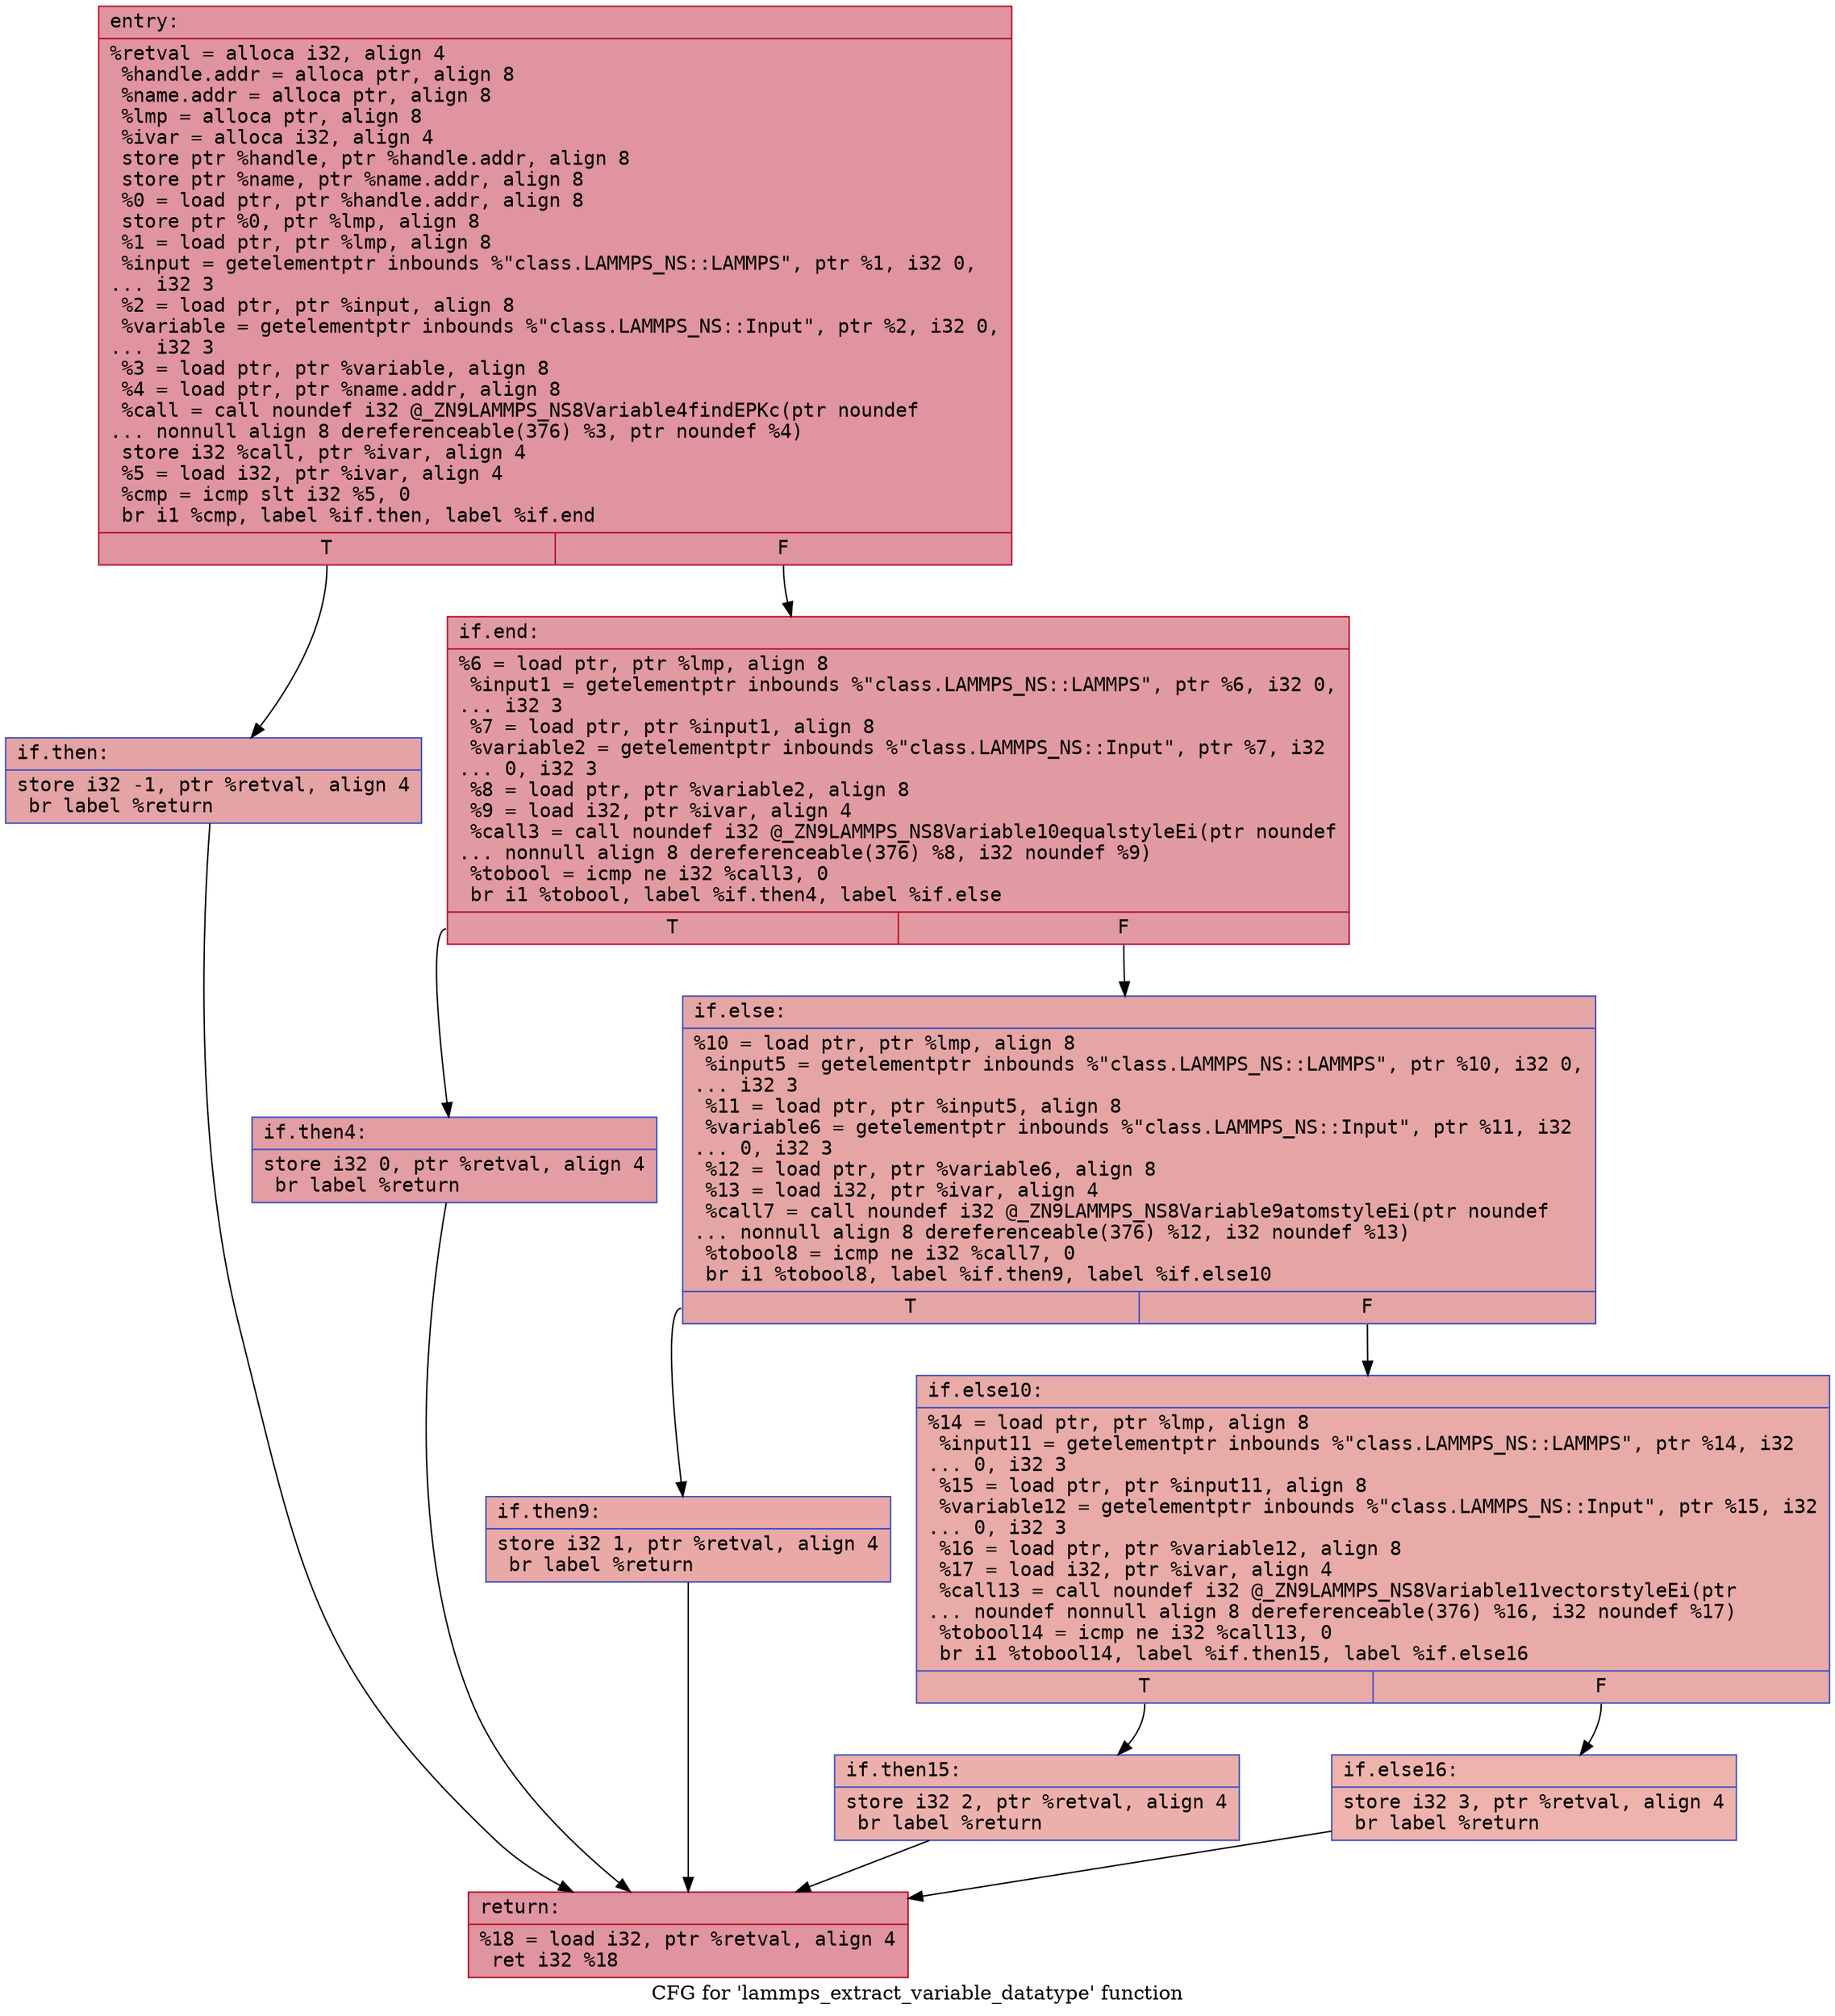 digraph "CFG for 'lammps_extract_variable_datatype' function" {
	label="CFG for 'lammps_extract_variable_datatype' function";

	Node0x55bdf7e7fef0 [shape=record,color="#b70d28ff", style=filled, fillcolor="#b70d2870" fontname="Courier",label="{entry:\l|  %retval = alloca i32, align 4\l  %handle.addr = alloca ptr, align 8\l  %name.addr = alloca ptr, align 8\l  %lmp = alloca ptr, align 8\l  %ivar = alloca i32, align 4\l  store ptr %handle, ptr %handle.addr, align 8\l  store ptr %name, ptr %name.addr, align 8\l  %0 = load ptr, ptr %handle.addr, align 8\l  store ptr %0, ptr %lmp, align 8\l  %1 = load ptr, ptr %lmp, align 8\l  %input = getelementptr inbounds %\"class.LAMMPS_NS::LAMMPS\", ptr %1, i32 0,\l... i32 3\l  %2 = load ptr, ptr %input, align 8\l  %variable = getelementptr inbounds %\"class.LAMMPS_NS::Input\", ptr %2, i32 0,\l... i32 3\l  %3 = load ptr, ptr %variable, align 8\l  %4 = load ptr, ptr %name.addr, align 8\l  %call = call noundef i32 @_ZN9LAMMPS_NS8Variable4findEPKc(ptr noundef\l... nonnull align 8 dereferenceable(376) %3, ptr noundef %4)\l  store i32 %call, ptr %ivar, align 4\l  %5 = load i32, ptr %ivar, align 4\l  %cmp = icmp slt i32 %5, 0\l  br i1 %cmp, label %if.then, label %if.end\l|{<s0>T|<s1>F}}"];
	Node0x55bdf7e7fef0:s0 -> Node0x55bdf7e807c0[tooltip="entry -> if.then\nProbability 37.50%" ];
	Node0x55bdf7e7fef0:s1 -> Node0x55bdf7e809d0[tooltip="entry -> if.end\nProbability 62.50%" ];
	Node0x55bdf7e807c0 [shape=record,color="#3d50c3ff", style=filled, fillcolor="#c32e3170" fontname="Courier",label="{if.then:\l|  store i32 -1, ptr %retval, align 4\l  br label %return\l}"];
	Node0x55bdf7e807c0 -> Node0x55bdf7e80b90[tooltip="if.then -> return\nProbability 100.00%" ];
	Node0x55bdf7e809d0 [shape=record,color="#b70d28ff", style=filled, fillcolor="#bb1b2c70" fontname="Courier",label="{if.end:\l|  %6 = load ptr, ptr %lmp, align 8\l  %input1 = getelementptr inbounds %\"class.LAMMPS_NS::LAMMPS\", ptr %6, i32 0,\l... i32 3\l  %7 = load ptr, ptr %input1, align 8\l  %variable2 = getelementptr inbounds %\"class.LAMMPS_NS::Input\", ptr %7, i32\l... 0, i32 3\l  %8 = load ptr, ptr %variable2, align 8\l  %9 = load i32, ptr %ivar, align 4\l  %call3 = call noundef i32 @_ZN9LAMMPS_NS8Variable10equalstyleEi(ptr noundef\l... nonnull align 8 dereferenceable(376) %8, i32 noundef %9)\l  %tobool = icmp ne i32 %call3, 0\l  br i1 %tobool, label %if.then4, label %if.else\l|{<s0>T|<s1>F}}"];
	Node0x55bdf7e809d0:s0 -> Node0x55bdf7e81220[tooltip="if.end -> if.then4\nProbability 62.50%" ];
	Node0x55bdf7e809d0:s1 -> Node0x55bdf7e81270[tooltip="if.end -> if.else\nProbability 37.50%" ];
	Node0x55bdf7e81220 [shape=record,color="#3d50c3ff", style=filled, fillcolor="#be242e70" fontname="Courier",label="{if.then4:\l|  store i32 0, ptr %retval, align 4\l  br label %return\l}"];
	Node0x55bdf7e81220 -> Node0x55bdf7e80b90[tooltip="if.then4 -> return\nProbability 100.00%" ];
	Node0x55bdf7e81270 [shape=record,color="#3d50c3ff", style=filled, fillcolor="#c5333470" fontname="Courier",label="{if.else:\l|  %10 = load ptr, ptr %lmp, align 8\l  %input5 = getelementptr inbounds %\"class.LAMMPS_NS::LAMMPS\", ptr %10, i32 0,\l... i32 3\l  %11 = load ptr, ptr %input5, align 8\l  %variable6 = getelementptr inbounds %\"class.LAMMPS_NS::Input\", ptr %11, i32\l... 0, i32 3\l  %12 = load ptr, ptr %variable6, align 8\l  %13 = load i32, ptr %ivar, align 4\l  %call7 = call noundef i32 @_ZN9LAMMPS_NS8Variable9atomstyleEi(ptr noundef\l... nonnull align 8 dereferenceable(376) %12, i32 noundef %13)\l  %tobool8 = icmp ne i32 %call7, 0\l  br i1 %tobool8, label %if.then9, label %if.else10\l|{<s0>T|<s1>F}}"];
	Node0x55bdf7e81270:s0 -> Node0x55bdf7e80830[tooltip="if.else -> if.then9\nProbability 62.50%" ];
	Node0x55bdf7e81270:s1 -> Node0x55bdf7e80880[tooltip="if.else -> if.else10\nProbability 37.50%" ];
	Node0x55bdf7e80830 [shape=record,color="#3d50c3ff", style=filled, fillcolor="#ca3b3770" fontname="Courier",label="{if.then9:\l|  store i32 1, ptr %retval, align 4\l  br label %return\l}"];
	Node0x55bdf7e80830 -> Node0x55bdf7e80b90[tooltip="if.then9 -> return\nProbability 100.00%" ];
	Node0x55bdf7e80880 [shape=record,color="#3d50c3ff", style=filled, fillcolor="#cc403a70" fontname="Courier",label="{if.else10:\l|  %14 = load ptr, ptr %lmp, align 8\l  %input11 = getelementptr inbounds %\"class.LAMMPS_NS::LAMMPS\", ptr %14, i32\l... 0, i32 3\l  %15 = load ptr, ptr %input11, align 8\l  %variable12 = getelementptr inbounds %\"class.LAMMPS_NS::Input\", ptr %15, i32\l... 0, i32 3\l  %16 = load ptr, ptr %variable12, align 8\l  %17 = load i32, ptr %ivar, align 4\l  %call13 = call noundef i32 @_ZN9LAMMPS_NS8Variable11vectorstyleEi(ptr\l... noundef nonnull align 8 dereferenceable(376) %16, i32 noundef %17)\l  %tobool14 = icmp ne i32 %call13, 0\l  br i1 %tobool14, label %if.then15, label %if.else16\l|{<s0>T|<s1>F}}"];
	Node0x55bdf7e80880:s0 -> Node0x55bdf7e82470[tooltip="if.else10 -> if.then15\nProbability 62.50%" ];
	Node0x55bdf7e80880:s1 -> Node0x55bdf7e824c0[tooltip="if.else10 -> if.else16\nProbability 37.50%" ];
	Node0x55bdf7e82470 [shape=record,color="#3d50c3ff", style=filled, fillcolor="#d24b4070" fontname="Courier",label="{if.then15:\l|  store i32 2, ptr %retval, align 4\l  br label %return\l}"];
	Node0x55bdf7e82470 -> Node0x55bdf7e80b90[tooltip="if.then15 -> return\nProbability 100.00%" ];
	Node0x55bdf7e824c0 [shape=record,color="#3d50c3ff", style=filled, fillcolor="#d6524470" fontname="Courier",label="{if.else16:\l|  store i32 3, ptr %retval, align 4\l  br label %return\l}"];
	Node0x55bdf7e824c0 -> Node0x55bdf7e80b90[tooltip="if.else16 -> return\nProbability 100.00%" ];
	Node0x55bdf7e80b90 [shape=record,color="#b70d28ff", style=filled, fillcolor="#b70d2870" fontname="Courier",label="{return:\l|  %18 = load i32, ptr %retval, align 4\l  ret i32 %18\l}"];
}
